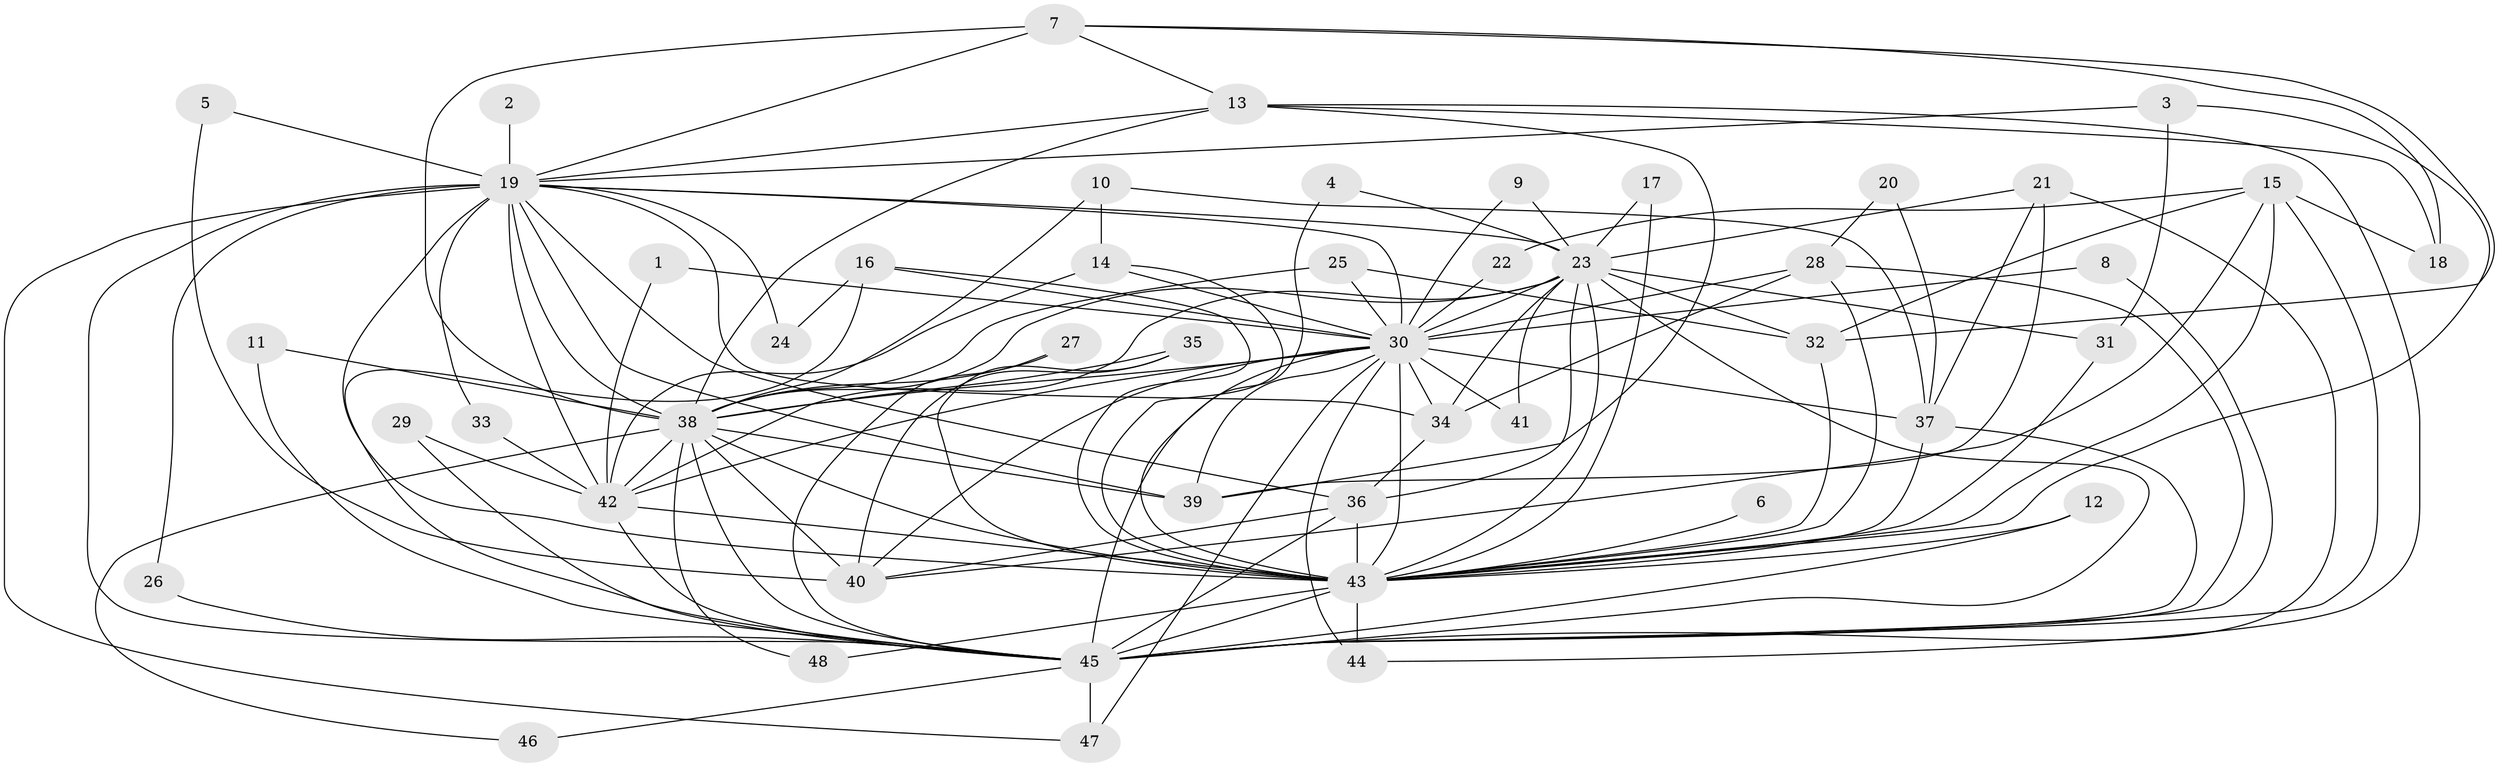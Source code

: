 // original degree distribution, {21: 0.021052631578947368, 14: 0.010526315789473684, 18: 0.031578947368421054, 26: 0.010526315789473684, 22: 0.021052631578947368, 15: 0.010526315789473684, 3: 0.21052631578947367, 2: 0.5052631578947369, 4: 0.10526315789473684, 6: 0.042105263157894736, 5: 0.031578947368421054}
// Generated by graph-tools (version 1.1) at 2025/49/03/09/25 03:49:34]
// undirected, 48 vertices, 126 edges
graph export_dot {
graph [start="1"]
  node [color=gray90,style=filled];
  1;
  2;
  3;
  4;
  5;
  6;
  7;
  8;
  9;
  10;
  11;
  12;
  13;
  14;
  15;
  16;
  17;
  18;
  19;
  20;
  21;
  22;
  23;
  24;
  25;
  26;
  27;
  28;
  29;
  30;
  31;
  32;
  33;
  34;
  35;
  36;
  37;
  38;
  39;
  40;
  41;
  42;
  43;
  44;
  45;
  46;
  47;
  48;
  1 -- 30 [weight=1.0];
  1 -- 42 [weight=1.0];
  2 -- 19 [weight=2.0];
  3 -- 19 [weight=1.0];
  3 -- 31 [weight=1.0];
  3 -- 43 [weight=1.0];
  4 -- 23 [weight=1.0];
  4 -- 43 [weight=1.0];
  5 -- 19 [weight=1.0];
  5 -- 40 [weight=1.0];
  6 -- 43 [weight=2.0];
  7 -- 13 [weight=1.0];
  7 -- 18 [weight=1.0];
  7 -- 19 [weight=2.0];
  7 -- 32 [weight=1.0];
  7 -- 38 [weight=1.0];
  8 -- 30 [weight=1.0];
  8 -- 45 [weight=1.0];
  9 -- 23 [weight=1.0];
  9 -- 30 [weight=1.0];
  10 -- 14 [weight=1.0];
  10 -- 37 [weight=1.0];
  10 -- 38 [weight=1.0];
  11 -- 38 [weight=1.0];
  11 -- 45 [weight=1.0];
  12 -- 43 [weight=1.0];
  12 -- 45 [weight=1.0];
  13 -- 18 [weight=1.0];
  13 -- 19 [weight=1.0];
  13 -- 38 [weight=1.0];
  13 -- 39 [weight=1.0];
  13 -- 44 [weight=1.0];
  14 -- 30 [weight=1.0];
  14 -- 42 [weight=2.0];
  14 -- 43 [weight=1.0];
  15 -- 18 [weight=1.0];
  15 -- 22 [weight=1.0];
  15 -- 32 [weight=1.0];
  15 -- 40 [weight=1.0];
  15 -- 43 [weight=1.0];
  15 -- 45 [weight=1.0];
  16 -- 24 [weight=1.0];
  16 -- 30 [weight=1.0];
  16 -- 43 [weight=1.0];
  16 -- 45 [weight=1.0];
  17 -- 23 [weight=1.0];
  17 -- 43 [weight=2.0];
  19 -- 23 [weight=4.0];
  19 -- 24 [weight=1.0];
  19 -- 26 [weight=1.0];
  19 -- 30 [weight=2.0];
  19 -- 33 [weight=1.0];
  19 -- 34 [weight=1.0];
  19 -- 36 [weight=1.0];
  19 -- 38 [weight=3.0];
  19 -- 39 [weight=1.0];
  19 -- 42 [weight=2.0];
  19 -- 43 [weight=4.0];
  19 -- 45 [weight=4.0];
  19 -- 47 [weight=1.0];
  20 -- 28 [weight=1.0];
  20 -- 37 [weight=1.0];
  21 -- 23 [weight=1.0];
  21 -- 37 [weight=1.0];
  21 -- 39 [weight=1.0];
  21 -- 45 [weight=1.0];
  22 -- 30 [weight=1.0];
  23 -- 30 [weight=1.0];
  23 -- 31 [weight=1.0];
  23 -- 32 [weight=1.0];
  23 -- 34 [weight=1.0];
  23 -- 36 [weight=2.0];
  23 -- 38 [weight=1.0];
  23 -- 41 [weight=1.0];
  23 -- 42 [weight=1.0];
  23 -- 43 [weight=3.0];
  23 -- 45 [weight=2.0];
  25 -- 30 [weight=1.0];
  25 -- 32 [weight=1.0];
  25 -- 38 [weight=1.0];
  26 -- 45 [weight=1.0];
  27 -- 38 [weight=1.0];
  27 -- 45 [weight=1.0];
  28 -- 30 [weight=1.0];
  28 -- 34 [weight=1.0];
  28 -- 43 [weight=1.0];
  28 -- 45 [weight=1.0];
  29 -- 42 [weight=1.0];
  29 -- 45 [weight=1.0];
  30 -- 34 [weight=1.0];
  30 -- 37 [weight=2.0];
  30 -- 38 [weight=1.0];
  30 -- 39 [weight=1.0];
  30 -- 40 [weight=1.0];
  30 -- 41 [weight=1.0];
  30 -- 42 [weight=1.0];
  30 -- 43 [weight=2.0];
  30 -- 44 [weight=1.0];
  30 -- 45 [weight=2.0];
  30 -- 47 [weight=1.0];
  31 -- 43 [weight=1.0];
  32 -- 43 [weight=1.0];
  33 -- 42 [weight=1.0];
  34 -- 36 [weight=1.0];
  35 -- 38 [weight=1.0];
  35 -- 40 [weight=1.0];
  35 -- 43 [weight=1.0];
  36 -- 40 [weight=1.0];
  36 -- 43 [weight=1.0];
  36 -- 45 [weight=1.0];
  37 -- 43 [weight=2.0];
  37 -- 45 [weight=1.0];
  38 -- 39 [weight=1.0];
  38 -- 40 [weight=2.0];
  38 -- 42 [weight=1.0];
  38 -- 43 [weight=2.0];
  38 -- 45 [weight=2.0];
  38 -- 46 [weight=1.0];
  38 -- 48 [weight=1.0];
  42 -- 43 [weight=2.0];
  42 -- 45 [weight=2.0];
  43 -- 44 [weight=1.0];
  43 -- 45 [weight=4.0];
  43 -- 48 [weight=1.0];
  45 -- 46 [weight=1.0];
  45 -- 47 [weight=2.0];
}

